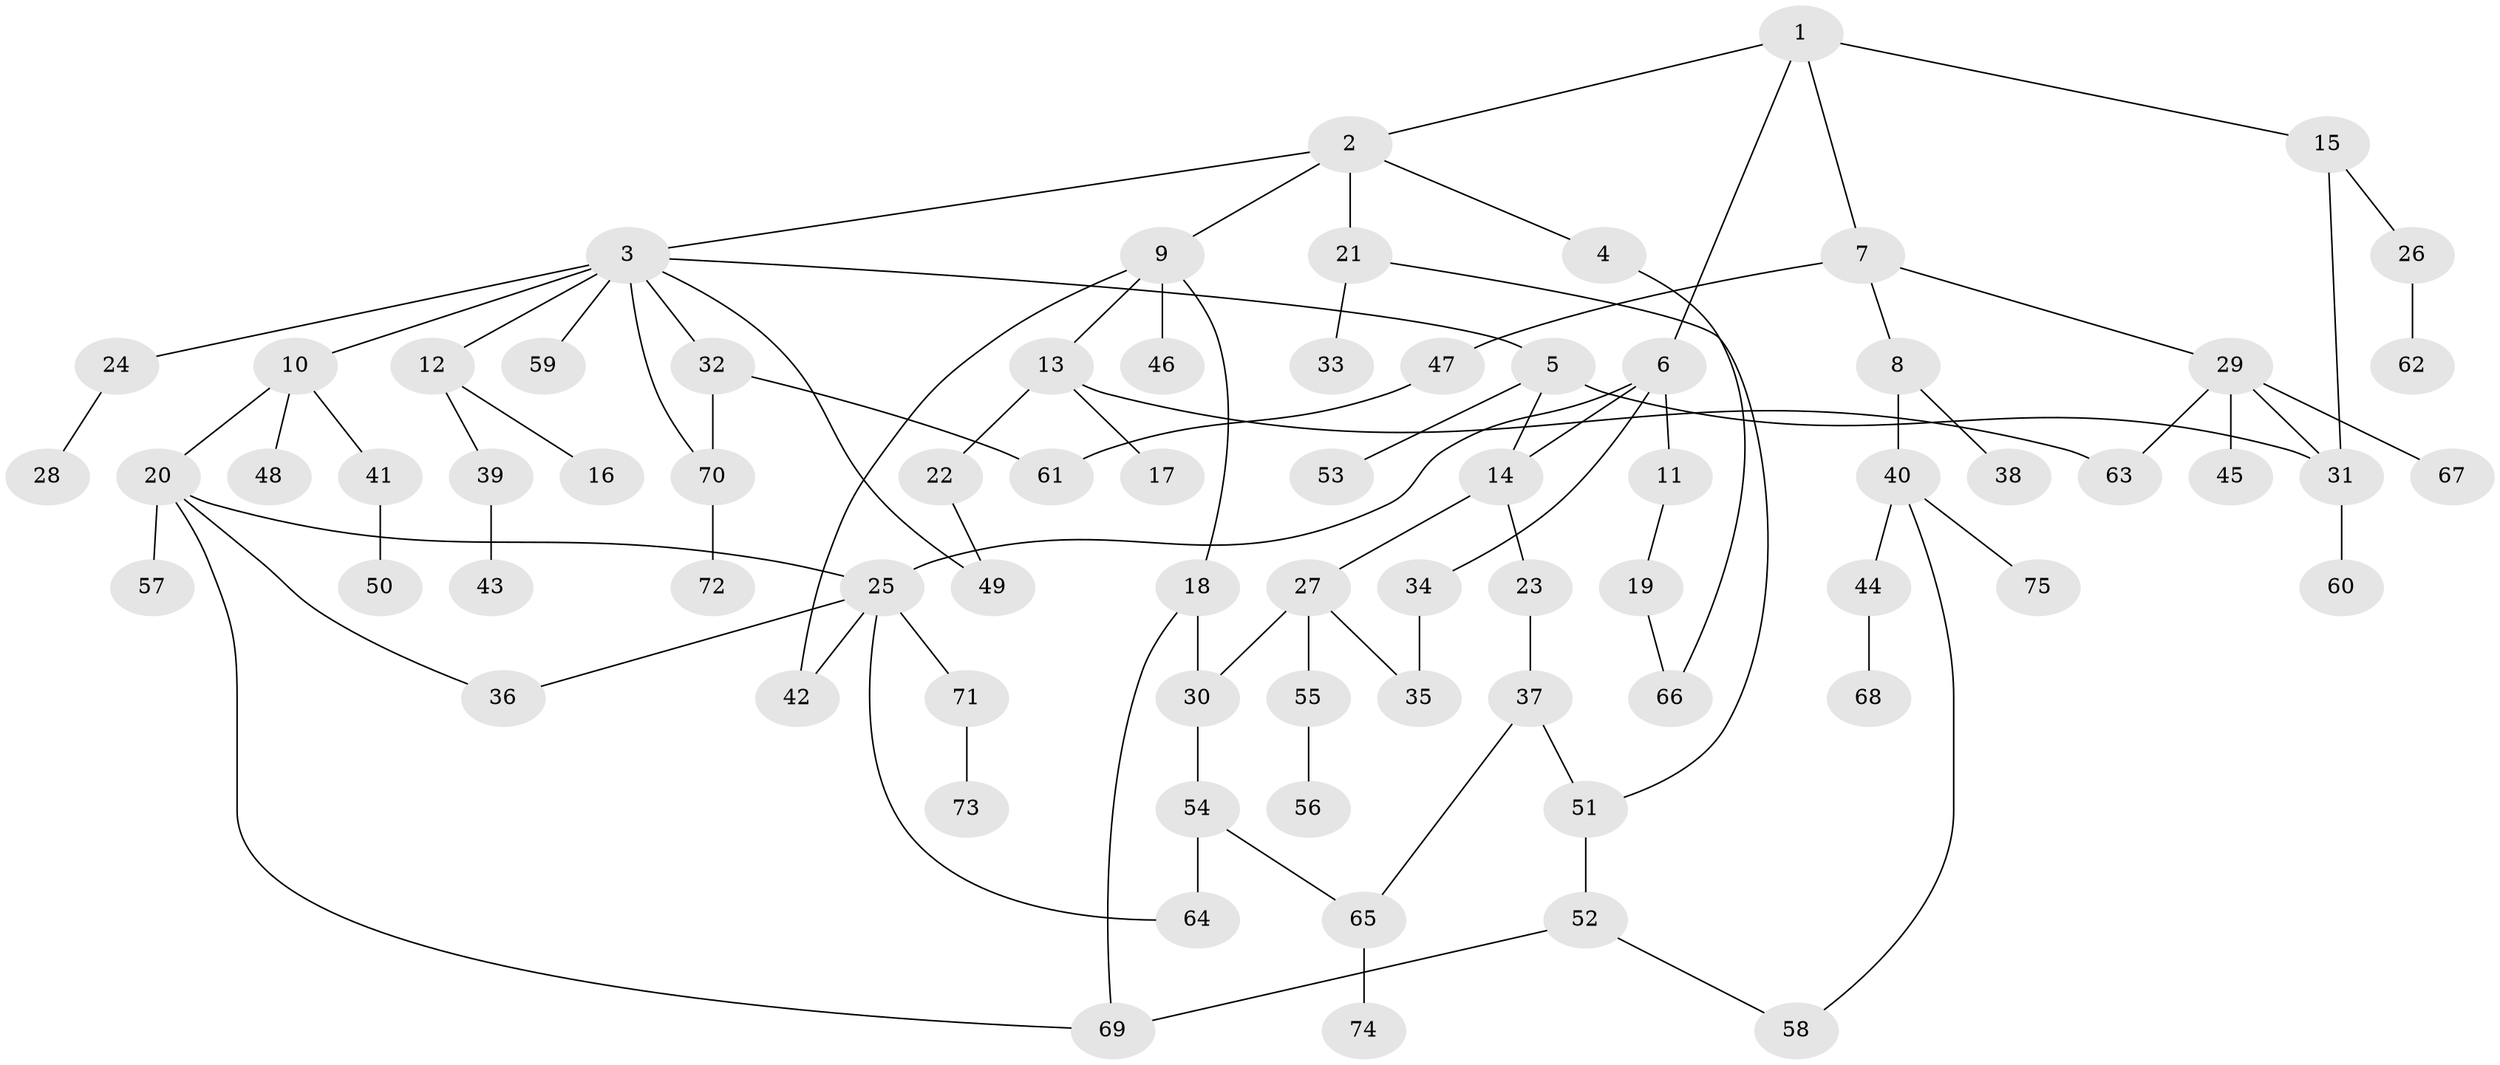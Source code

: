 // Generated by graph-tools (version 1.1) at 2025/10/02/27/25 16:10:53]
// undirected, 75 vertices, 93 edges
graph export_dot {
graph [start="1"]
  node [color=gray90,style=filled];
  1;
  2;
  3;
  4;
  5;
  6;
  7;
  8;
  9;
  10;
  11;
  12;
  13;
  14;
  15;
  16;
  17;
  18;
  19;
  20;
  21;
  22;
  23;
  24;
  25;
  26;
  27;
  28;
  29;
  30;
  31;
  32;
  33;
  34;
  35;
  36;
  37;
  38;
  39;
  40;
  41;
  42;
  43;
  44;
  45;
  46;
  47;
  48;
  49;
  50;
  51;
  52;
  53;
  54;
  55;
  56;
  57;
  58;
  59;
  60;
  61;
  62;
  63;
  64;
  65;
  66;
  67;
  68;
  69;
  70;
  71;
  72;
  73;
  74;
  75;
  1 -- 2;
  1 -- 6;
  1 -- 7;
  1 -- 15;
  2 -- 3;
  2 -- 4;
  2 -- 9;
  2 -- 21;
  3 -- 5;
  3 -- 10;
  3 -- 12;
  3 -- 24;
  3 -- 32;
  3 -- 59;
  3 -- 49;
  3 -- 70;
  4 -- 66;
  5 -- 14;
  5 -- 31;
  5 -- 53;
  6 -- 11;
  6 -- 25;
  6 -- 34;
  6 -- 14;
  7 -- 8;
  7 -- 29;
  7 -- 47;
  8 -- 38;
  8 -- 40;
  9 -- 13;
  9 -- 18;
  9 -- 42;
  9 -- 46;
  10 -- 20;
  10 -- 41;
  10 -- 48;
  11 -- 19;
  12 -- 16;
  12 -- 39;
  13 -- 17;
  13 -- 22;
  13 -- 63;
  14 -- 23;
  14 -- 27;
  15 -- 26;
  15 -- 31;
  18 -- 30;
  18 -- 69;
  19 -- 66;
  20 -- 57;
  20 -- 69;
  20 -- 25;
  20 -- 36;
  21 -- 33;
  21 -- 51;
  22 -- 49;
  23 -- 37;
  24 -- 28;
  25 -- 36;
  25 -- 71;
  25 -- 64;
  25 -- 42;
  26 -- 62;
  27 -- 30;
  27 -- 35;
  27 -- 55;
  29 -- 45;
  29 -- 63;
  29 -- 67;
  29 -- 31;
  30 -- 54;
  31 -- 60;
  32 -- 70;
  32 -- 61;
  34 -- 35;
  37 -- 65;
  37 -- 51;
  39 -- 43;
  40 -- 44;
  40 -- 75;
  40 -- 58;
  41 -- 50;
  44 -- 68;
  47 -- 61;
  51 -- 52;
  52 -- 58;
  52 -- 69;
  54 -- 64;
  54 -- 65;
  55 -- 56;
  65 -- 74;
  70 -- 72;
  71 -- 73;
}
